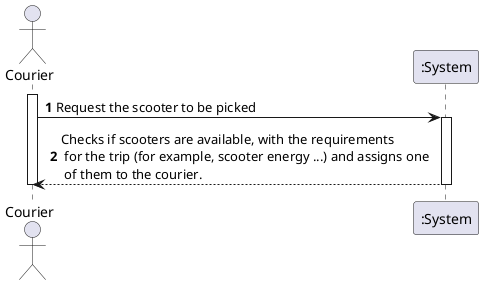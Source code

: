 @startuml
autonumber
actor "Courier" as COR

activate COR
COR -> ":System" : Request the scooter to be picked
activate ":System"
":System" --> COR : Checks if scooters are available, with the requirements \n for the trip (for example, scooter energy ...) and assigns one\n of them to the courier.
deactivate ":System"


deactivate COR
@enduml
